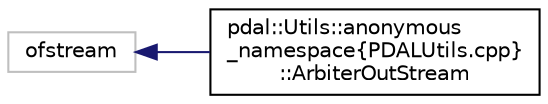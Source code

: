 digraph "Graphical Class Hierarchy"
{
  edge [fontname="Helvetica",fontsize="10",labelfontname="Helvetica",labelfontsize="10"];
  node [fontname="Helvetica",fontsize="10",shape=record];
  rankdir="LR";
  Node1 [label="ofstream",height=0.2,width=0.4,color="grey75", fillcolor="white", style="filled"];
  Node1 -> Node2 [dir="back",color="midnightblue",fontsize="10",style="solid",fontname="Helvetica"];
  Node2 [label="pdal::Utils::anonymous\l_namespace\{PDALUtils.cpp\}\l::ArbiterOutStream",height=0.2,width=0.4,color="black", fillcolor="white", style="filled",URL="$classpdal_1_1Utils_1_1anonymous__namespace_02PDALUtils_8cpp_03_1_1ArbiterOutStream.html"];
}
